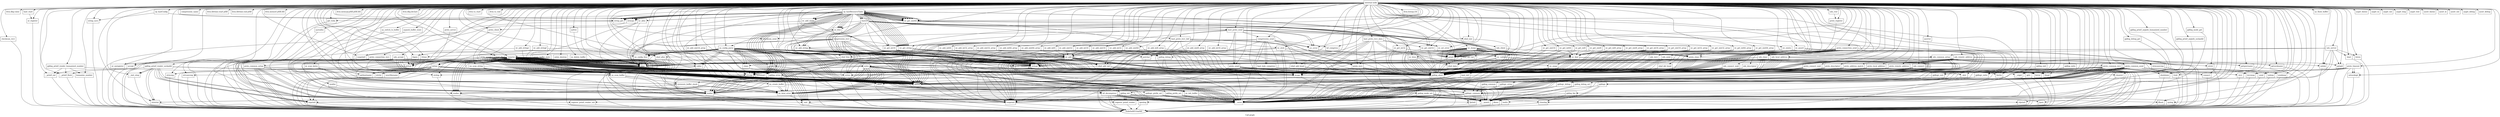 digraph "Call graph" {
	label="Call graph";

	Node0x8051ba010 [shape=record,label="{external node}"];
	Node0x8051ba010 -> Node0x8051ba0a0;
	Node0x8051ba010 -> Node0x8051ba220;
	Node0x8051ba010 -> Node0x8051ba100;
	Node0x8051ba010 -> Node0x8051ba160;
	Node0x8051ba010 -> Node0x8051ba1c0;
	Node0x8051ba010 -> Node0x8051ba280;
	Node0x8051ba010 -> Node0x8051ba340;
	Node0x8051ba010 -> Node0x8051ba3a0;
	Node0x8051ba010 -> Node0x8051ba400;
	Node0x8051ba010 -> Node0x8051ba460;
	Node0x8051ba010 -> Node0x8051ba4c0;
	Node0x8051ba010 -> Node0x8051ba520;
	Node0x8051ba010 -> Node0x8051ba580;
	Node0x8051ba010 -> Node0x8051ba5e0;
	Node0x8051ba010 -> Node0x8051ba640;
	Node0x8051ba010 -> Node0x8051ba6a0;
	Node0x8051ba010 -> Node0x8051ba8e0;
	Node0x8051ba010 -> Node0x8051ba940;
	Node0x8051ba010 -> Node0x8051ba9a0;
	Node0x8051ba010 -> Node0x8051baa60;
	Node0x8051ba010 -> Node0x8051bab20;
	Node0x8051ba010 -> Node0x8051bab80;
	Node0x8051ba010 -> Node0x8051babe0;
	Node0x8051ba010 -> Node0x8051bad60;
	Node0x8051ba010 -> Node0x8051bae80;
	Node0x8051ba010 -> Node0x8051bafa0;
	Node0x8051ba010 -> Node0x8050ff000;
	Node0x8051ba010 -> Node0x8050ff120;
	Node0x8051ba010 -> Node0x8050ff1e0;
	Node0x8051ba010 -> Node0x8050ff240;
	Node0x8051ba010 -> Node0x8050ff180;
	Node0x8051ba010 -> Node0x8050ff2a0;
	Node0x8051ba010 -> Node0x8050ff300;
	Node0x8051ba010 -> Node0x8050ff360;
	Node0x8051ba010 -> Node0x8050ff3c0;
	Node0x8051ba010 -> Node0x8050ff420;
	Node0x8051ba010 -> Node0x8050ff480;
	Node0x8051ba010 -> Node0x8050ff660;
	Node0x8051ba010 -> Node0x8050ff6c0;
	Node0x8051ba010 -> Node0x8051ba7c0;
	Node0x8051ba010 -> Node0x8050ff9c0;
	Node0x8051ba010 -> Node0x8051baac0;
	Node0x8051ba010 -> Node0x8050ff4e0;
	Node0x8051ba010 -> Node0x8050ff600;
	Node0x8051ba010 -> Node0x8051ba880;
	Node0x8051ba010 -> Node0x8051baf40;
	Node0x8051ba010 -> Node0x8050ffa20;
	Node0x8051ba010 -> Node0x8050ffa80;
	Node0x8051ba010 -> Node0x8051baca0;
	Node0x8051ba010 -> Node0x8051bae20;
	Node0x8051ba010 -> Node0x8050ffb40;
	Node0x8051ba010 -> Node0x8050ffc60;
	Node0x8051ba010 -> Node0x8050ffba0;
	Node0x8051ba010 -> Node0x8050ffcc0;
	Node0x8051ba010 -> Node0x8050ff540;
	Node0x8051ba010 -> Node0x8050ffd20;
	Node0x8051ba010 -> Node0x8050ffd80;
	Node0x8051ba010 -> Node0x8050ffde0;
	Node0x8051ba010 -> Node0x8051bac40;
	Node0x8051ba010 -> Node0x8050ffe40;
	Node0x8051ba010 -> Node0x8050ffea0;
	Node0x8051ba010 -> Node0x8050fff00;
	Node0x8051ba010 -> Node0x8050fff60;
	Node0x8051ba010 -> Node0x8050fffc0;
	Node0x8051ba010 -> Node0x805100020;
	Node0x8051ba010 -> Node0x805100080;
	Node0x8051ba010 -> Node0x8051000e0;
	Node0x8051ba010 -> Node0x805100140;
	Node0x8051ba010 -> Node0x8051001a0;
	Node0x8051ba010 -> Node0x8051ba820;
	Node0x8051ba010 -> Node0x805100200;
	Node0x8051ba010 -> Node0x805100260;
	Node0x8051ba010 -> Node0x8051002c0;
	Node0x8051ba010 -> Node0x805100320;
	Node0x8051ba010 -> Node0x8051003e0;
	Node0x8051ba010 -> Node0x8050ff720;
	Node0x8051ba010 -> Node0x805100440;
	Node0x8051ba010 -> Node0x8050ff7e0;
	Node0x8051ba010 -> Node0x8051baee0;
	Node0x8051ba010 -> Node0x8051004a0;
	Node0x8051ba010 -> Node0x8050ff780;
	Node0x8051ba010 -> Node0x805100500;
	Node0x8051ba010 -> Node0x805100560;
	Node0x8051ba010 -> Node0x8051005c0;
	Node0x8051ba010 -> Node0x805100620;
	Node0x8051ba010 -> Node0x805100680;
	Node0x8051ba010 -> Node0x8051006e0;
	Node0x8051ba010 -> Node0x805100740;
	Node0x8051ba010 -> Node0x8051007a0;
	Node0x8051ba010 -> Node0x8051baa00;
	Node0x8051ba010 -> Node0x805100800;
	Node0x8051ba010 -> Node0x805100860;
	Node0x8051ba010 -> Node0x8051008c0;
	Node0x8051ba010 -> Node0x805100920;
	Node0x8051ba010 -> Node0x805100980;
	Node0x8051ba010 -> Node0x8051009e0;
	Node0x8051ba010 -> Node0x8050ff840;
	Node0x8051ba010 -> Node0x805100a40;
	Node0x8051ba010 -> Node0x805100aa0;
	Node0x8051ba010 -> Node0x805100b00;
	Node0x8051ba010 -> Node0x805100bc0;
	Node0x8051ba010 -> Node0x805100c80;
	Node0x8051ba010 -> Node0x805100ce0;
	Node0x8051ba010 -> Node0x805100d40;
	Node0x8051ba010 -> Node0x805100da0;
	Node0x8051ba010 -> Node0x805100f20;
	Node0x8051ba010 -> Node0x805100f80;
	Node0x8051ba010 -> Node0x805100fe0;
	Node0x8051ba010 -> Node0x805101040;
	Node0x8051ba010 -> Node0x8051010a0;
	Node0x8051ba010 -> Node0x805101100;
	Node0x8051ba010 -> Node0x805101160;
	Node0x8051ba010 -> Node0x8051011c0;
	Node0x8051ba010 -> Node0x8050ff060;
	Node0x8051ba010 -> Node0x805101220;
	Node0x8051ba010 -> Node0x805101280;
	Node0x8051ba010 -> Node0x8051013a0;
	Node0x8051ba010 -> Node0x805101520;
	Node0x8051ba010 -> Node0x8051012e0;
	Node0x8051ba010 -> Node0x805101580;
	Node0x8051ba010 -> Node0x8051016a0;
	Node0x8051ba010 -> Node0x805101340;
	Node0x8051ba010 -> Node0x8051015e0;
	Node0x8051ba010 -> Node0x805101640;
	Node0x8051ba010 -> Node0x8051ba2e0;
	Node0x8051ba010 -> Node0x8051017c0;
	Node0x8051ba010 -> Node0x805101460;
	Node0x8051ba010 -> Node0x8051014c0;
	Node0x8051ba010 -> Node0x805101700;
	Node0x8051ba010 -> Node0x8051ba760;
	Node0x8051ba010 -> Node0x805101760;
	Node0x8051ba010 -> Node0x805101820;
	Node0x8051ba010 -> Node0x805101880;
	Node0x8051ba010 -> Node0x8051018e0;
	Node0x8051ba010 -> Node0x805101940;
	Node0x8051ba010 -> Node0x8051019a0;
	Node0x8051ba010 -> Node0x805101400;
	Node0x8051ba010 -> Node0x805101a00;
	Node0x8051ba010 -> Node0x805101a60;
	Node0x8051ba010 -> Node0x805101ac0;
	Node0x8051ba010 -> Node0x805101b20;
	Node0x8051ba010 -> Node0x8050ff0c0;
	Node0x8051ba010 -> Node0x805101b80;
	Node0x8051ba010 -> Node0x805101be0;
	Node0x8051ba010 -> Node0x805101c40;
	Node0x8051ba010 -> Node0x805101ca0;
	Node0x8051ba010 -> Node0x805101d00;
	Node0x8051ba010 -> Node0x805101d60;
	Node0x8051ba010 -> Node0x805100e00;
	Node0x8051ba010 -> Node0x805101dc0;
	Node0x8051ba010 -> Node0x805100b60;
	Node0x8051ba010 -> Node0x805101e20;
	Node0x8051ba010 -> Node0x805101e80;
	Node0x8051ba010 -> Node0x805101ee0;
	Node0x8051ba010 -> Node0x805101f40;
	Node0x8051ba010 -> Node0x805101fa0;
	Node0x8051ba010 -> Node0x8050ff8a0;
	Node0x8051ba010 -> Node0x8050ff900;
	Node0x8051ba010 -> Node0x8052a2060;
	Node0x8051ba010 -> Node0x8052a20c0;
	Node0x8051ba010 -> Node0x8052a2120;
	Node0x8051ba010 -> Node0x8051bad00;
	Node0x8051ba010 -> Node0x8051badc0;
	Node0x8051ba010 -> Node0x8052a2180;
	Node0x8051ba010 -> Node0x8050ff960;
	Node0x8051ba010 -> Node0x8052a21e0;
	Node0x8051ba010 -> Node0x8052a2240;
	Node0x8051ba010 -> Node0x8052a22a0;
	Node0x8051ba010 -> Node0x8052a2300;
	Node0x8051ba010 -> Node0x8052a2360;
	Node0x8051ba010 -> Node0x8052a23c0;
	Node0x8051ba010 -> Node0x8052a2420;
	Node0x8051ba010 -> Node0x8052a2480;
	Node0x8051ba010 -> Node0x8052a24e0;
	Node0x8051ba010 -> Node0x8052a2540;
	Node0x8051ba010 -> Node0x8052a25a0;
	Node0x8051ba010 -> Node0x8052a2600;
	Node0x8051ba010 -> Node0x8052a2660;
	Node0x8051ba010 -> Node0x8052a26c0;
	Node0x8051ba010 -> Node0x8052a2720;
	Node0x8051ba010 -> Node0x8052a2780;
	Node0x8051ba010 -> Node0x8052a27e0;
	Node0x8051ba010 -> Node0x8052a2840;
	Node0x8051ba010 -> Node0x8052a2900;
	Node0x8051ba010 -> Node0x8052a29c0;
	Node0x8051ba010 -> Node0x8052a2a20;
	Node0x8051ba010 -> Node0x8052a2c60;
	Node0x8051ba010 -> Node0x8052a2d20;
	Node0x8051ba010 -> Node0x8052a2d80;
	Node0x8051ba010 -> Node0x8052a2de0;
	Node0x8051ba010 -> Node0x8052a2e40;
	Node0x8051ba010 -> Node0x8052a2f00;
	Node0x8051ba010 -> Node0x8052a2b40;
	Node0x8051ba010 -> Node0x8052a2ba0;
	Node0x8051ba010 -> Node0x8052a2a80;
	Node0x8051ba010 -> Node0x8052a2f60;
	Node0x8051ba010 -> Node0x8052a2ea0;
	Node0x8051ba010 -> Node0x8052a2cc0;
	Node0x8051ba010 -> Node0x8052a2ae0;
	Node0x8051ba010 -> Node0x8052a2c00;
	Node0x8051ba010 -> Node0x8052a2fc0;
	Node0x8051ba010 -> Node0x8052a3020;
	Node0x8051ba010 -> Node0x8052a2960;
	Node0x8051ba010 -> Node0x805100e60;
	Node0x8051ba010 -> Node0x8052a31a0;
	Node0x8051ba010 -> Node0x8052a3200;
	Node0x8051ba010 -> Node0x8052a3260;
	Node0x8051ba010 -> Node0x8052a32c0;
	Node0x8051ba010 -> Node0x8052a3320;
	Node0x8051ba010 -> Node0x8052a3380;
	Node0x8051ba010 -> Node0x8052a33e0;
	Node0x8051ba010 -> Node0x805100c20;
	Node0x8051ba010 -> Node0x8052a3440;
	Node0x8051ba010 -> Node0x8052a34a0;
	Node0x8051ba010 -> Node0x8052a3500;
	Node0x8051ba010 -> Node0x8052a3560;
	Node0x8051ba010 -> Node0x8052a35c0;
	Node0x8051ba010 -> Node0x8052a3620;
	Node0x8051ba010 -> Node0x8052a3680;
	Node0x8051ba010 -> Node0x8052a36e0;
	Node0x8051ba010 -> Node0x8052a3740;
	Node0x8051ba010 -> Node0x8052a37a0;
	Node0x8051ba010 -> Node0x8052a3800;
	Node0x8051ba010 -> Node0x8052a3860;
	Node0x8051ba010 -> Node0x8052a38c0;
	Node0x8051ba010 -> Node0x8052a3920;
	Node0x8051ba010 -> Node0x8052a3980;
	Node0x8051ba010 -> Node0x8052a39e0;
	Node0x8051ba010 -> Node0x8052a3a40;
	Node0x8051ba010 -> Node0x8052a3aa0;
	Node0x8051ba010 -> Node0x8052a3b00;
	Node0x8051ba010 -> Node0x8052a3b60;
	Node0x8051ba010 -> Node0x8052a3bc0;
	Node0x8051ba010 -> Node0x8052a3c20;
	Node0x8051ba010 -> Node0x8052a3c80;
	Node0x8051ba010 -> Node0x8052a3ce0;
	Node0x8051ba010 -> Node0x8052a3d40;
	Node0x8051ba0a0 [shape=record,label="{ebuf_alloc}"];
	Node0x8051ba0a0 -> Node0x8051ba100;
	Node0x8051ba0a0 -> Node0x8051ba100;
	Node0x8051ba0a0 -> Node0x8051ba160;
	Node0x8051ba0a0 -> Node0x8051ba1c0;
	Node0x8051ba0a0 -> Node0x8051ba160;
	Node0x8051ba220 [shape=record,label="{llvm.dbg.value}"];
	Node0x8051ba100 [shape=record,label="{malloc}"];
	Node0x8051ba100 -> Node0x8051ba040;
	Node0x8051ba160 [shape=record,label="{__error}"];
	Node0x8051ba160 -> Node0x8051ba040;
	Node0x8051ba1c0 [shape=record,label="{free}"];
	Node0x8051ba1c0 -> Node0x8051ba040;
	Node0x8051ba280 [shape=record,label="{ebuf_free}"];
	Node0x8051ba280 -> Node0x8051ba2e0;
	Node0x8051ba280 -> Node0x8051ba1c0;
	Node0x8051ba280 -> Node0x8051ba1c0;
	Node0x8051ba340 [shape=record,label="{ebuf_add_head}"];
	Node0x8051ba340 -> Node0x8051ba2e0;
	Node0x8051ba340 -> Node0x8051ba100;
	Node0x8051ba340 -> Node0x8051ba3a0;
	Node0x8051ba340 -> Node0x8051ba2e0;
	Node0x8051ba340 -> Node0x8051ba3a0;
	Node0x8051ba3a0 [shape=record,label="{bcopy}"];
	Node0x8051ba3a0 -> Node0x8051ba040;
	Node0x8051ba400 [shape=record,label="{ebuf_add_tail}"];
	Node0x8051ba400 -> Node0x8051ba2e0;
	Node0x8051ba400 -> Node0x8051ba460;
	Node0x8051ba400 -> Node0x8051ba2e0;
	Node0x8051ba400 -> Node0x8051ba3a0;
	Node0x8051ba460 [shape=record,label="{realloc}"];
	Node0x8051ba460 -> Node0x8051ba040;
	Node0x8051ba4c0 [shape=record,label="{ebuf_del_head}"];
	Node0x8051ba4c0 -> Node0x8051ba2e0;
	Node0x8051ba4c0 -> Node0x8051ba2e0;
	Node0x8051ba520 [shape=record,label="{ebuf_del_tail}"];
	Node0x8051ba520 -> Node0x8051ba2e0;
	Node0x8051ba520 -> Node0x8051ba2e0;
	Node0x8051ba580 [shape=record,label="{ebuf_data}"];
	Node0x8051ba580 -> Node0x8051ba2e0;
	Node0x8051ba5e0 [shape=record,label="{ebuf_size}"];
	Node0x8051ba5e0 -> Node0x8051ba2e0;
	Node0x8051ba640 [shape=record,label="{compression_name}"];
	Node0x8050ff1e0 [shape=record,label="{hast_start}"];
	Node0x8050ff1e0 -> Node0x8050ff240;
	Node0x8051ba6a0 [shape=record,label="{compression_send}"];
	Node0x8051ba6a0 -> Node0x8051ba700;
	Node0x8051ba6a0 -> Node0x8051ba700;
	Node0x8051ba6a0 -> Node0x8051ba100;
	Node0x8051ba6a0 -> Node0x8051ba760;
	Node0x8051ba6a0 -> Node0x8051ba7c0;
	Node0x8051ba6a0 -> Node0x8051ba1c0;
	Node0x8051ba6a0 -> Node0x8051ba3a0;
	Node0x8051ba6a0 -> Node0x8051ba2e0;
	Node0x8051ba6a0 -> Node0x8051ba820;
	Node0x8051ba6a0 -> Node0x8051ba880;
	Node0x8051ba6a0 -> Node0x8051ba1c0;
	Node0x8051ba6a0 -> Node0x8051ba880;
	Node0x8051ba6a0 -> Node0x8051ba160;
	Node0x8051ba6a0 -> Node0x8051ba1c0;
	Node0x8051ba8e0 [shape=record,label="{llvm.lifetime.start.p0i8}"];
	Node0x8051ba700 [shape=record,label="{hast_hole_compress}"];
	Node0x8051ba700 -> Node0x8051ba2e0;
	Node0x8051ba700 -> Node0x8051ba100;
	Node0x8051ba700 -> Node0x8051ba760;
	Node0x8051ba700 -> Node0x8051ba3a0;
	Node0x8051ba940 [shape=record,label="{llvm.lifetime.end.p0i8}"];
	Node0x8051ba9a0 [shape=record,label="{compression_recv}"];
	Node0x8051ba9a0 -> Node0x8051baa00;
	Node0x8051ba9a0 -> Node0x8051baa60;
	Node0x8051ba9a0 -> Node0x8051ba760;
	Node0x8051ba9a0 -> Node0x8051ba3a0;
	Node0x8051ba9a0 -> Node0x8051ba100;
	Node0x8051ba9a0 -> Node0x8051ba760;
	Node0x8051ba9a0 -> Node0x8051baa60;
	Node0x8051ba9a0 -> Node0x8051ba2e0;
	Node0x8051ba9a0 -> Node0x8051ba3a0;
	Node0x8051ba9a0 -> Node0x8051ba2e0;
	Node0x8051ba9a0 -> Node0x8051ba100;
	Node0x8051ba9a0 -> Node0x8051ba760;
	Node0x8051ba9a0 -> Node0x8051baac0;
	Node0x8051ba9a0 -> Node0x8051ba1c0;
	Node0x8051ba9a0 -> Node0x8051ba760;
	Node0x8051ba9a0 -> Node0x8051ba2e0;
	Node0x8051ba9a0 -> Node0x8051ba760;
	Node0x8051ba9a0 -> Node0x8051ba1c0;
	Node0x8051baa60 [shape=record,label="{strcmp}"];
	Node0x8051baa60 -> Node0x8051ba040;
	Node0x8051bab20 [shape=record,label="{llvm.memset.p0i8.i64}"];
	Node0x8051bab80 [shape=record,label="{hast_proto_send}"];
	Node0x8051bab80 -> Node0x8051ba6a0;
	Node0x8051bab80 -> Node0x8051babe0;
	Node0x8051bab80 -> Node0x8051bac40;
	Node0x8051bab80 -> Node0x8051ba880;
	Node0x8051bab80 -> Node0x8051ba880;
	Node0x8051bab80 -> Node0x8051ba160;
	Node0x8051bab80 -> Node0x8051baca0;
	Node0x8051bab80 -> Node0x8051ba5e0;
	Node0x8051bab80 -> Node0x8051ba340;
	Node0x8051bab80 -> Node0x8051ba580;
	Node0x8051bab80 -> Node0x8051bad00;
	Node0x8051bab80 -> Node0x8051bad00;
	Node0x8051bab80 -> Node0x8051ba1c0;
	Node0x8051babe0 [shape=record,label="{checksum_send}"];
	Node0x8051babe0 -> Node0x8051ba040;
	Node0x8051bad60 [shape=record,label="{hast_proto_recv_hdr}"];
	Node0x8051bad60 -> Node0x8051badc0;
	Node0x8051bad60 -> Node0x8051ba160;
	Node0x8051bad60 -> Node0x8051ba0a0;
	Node0x8051bad60 -> Node0x8051ba400;
	Node0x8051bad60 -> Node0x8051ba580;
	Node0x8051bad60 -> Node0x8051ba2e0;
	Node0x8051bad60 -> Node0x8051badc0;
	Node0x8051bad60 -> Node0x8051bae20;
	Node0x8051bad60 -> Node0x8051ba280;
	Node0x8051bae80 [shape=record,label="{hast_proto_recv_data}"];
	Node0x8051bae80 -> Node0x8051ba2e0;
	Node0x8051bae80 -> Node0x8051ba2e0;
	Node0x8051bae80 -> Node0x8051baee0;
	Node0x8051bae80 -> Node0x8051ba160;
	Node0x8051bae80 -> Node0x8051baf40;
	Node0x8051bae80 -> Node0x8051badc0;
	Node0x8051bae80 -> Node0x8051ba040;
	Node0x8051bae80 -> Node0x8051ba160;
	Node0x8051bae80 -> Node0x8051ba3a0;
	Node0x8051bae80 -> Node0x8051ba1c0;
	Node0x8051bafa0 [shape=record,label="{checksum_recv}"];
	Node0x8051bafa0 -> Node0x8051ba040;
	Node0x8050ff000 [shape=record,label="{hast_init}"];
	Node0x8050ff000 -> Node0x8050ff060;
	Node0x8050ff000 -> Node0x8050ff0c0;
	Node0x8050ff000 -> Node0x8051ba100;
	Node0x8050ff000 -> Node0x8051ba760;
	Node0x8050ff120 [shape=record,label="{hast_fini}"];
	Node0x8050ff120 -> Node0x8050ff180;
	Node0x8050ff120 -> Node0x8051ba1c0;
	Node0x8050ff120 -> Node0x8051ba1c0;
	Node0x8050ff240 [shape=record,label="{or_register}"];
	Node0x8050ff240 -> Node0x8051ba040;
	Node0x8050ff180 [shape=record,label="{or_unregister}"];
	Node0x8050ff180 -> Node0x8051ba040;
	Node0x8050ff2a0 [shape=record,label="{llvm.memcpy.p0i8.p0i8.i64}"];
	Node0x8050ff300 [shape=record,label="{op_hastConfig}"];
	Node0x8050ff300 -> Node0x8050ff360;
	Node0x8050ff300 -> Node0x8050ff3c0;
	Node0x8050ff360 [shape=record,label="{string_get}"];
	Node0x8050ff360 -> Node0x8051ba040;
	Node0x8050ff3c0 [shape=record,label="{string_save}"];
	Node0x8050ff3c0 -> Node0x8051ba040;
	Node0x8050ff420 [shape=record,label="{op_hastResourceTable}"];
	Node0x8050ff420 -> Node0x8050ff480;
	Node0x8050ff420 -> Node0x8051ba1c0;
	Node0x8050ff420 -> Node0x8050ff4e0;
	Node0x8050ff420 -> Node0x8050ff540;
	Node0x8050ff420 -> Node0x8051ba820;
	Node0x8050ff420 -> Node0x8050ff5a0;
	Node0x8050ff420 -> Node0x8050ff600;
	Node0x8050ff420 -> Node0x8051baa00;
	Node0x8050ff420 -> Node0x8050ff660;
	Node0x8050ff420 -> Node0x8051ba760;
	Node0x8050ff420 -> Node0x8050ff6c0;
	Node0x8050ff420 -> Node0x8050ff720;
	Node0x8050ff420 -> Node0x8051baa00;
	Node0x8050ff420 -> Node0x8051baa60;
	Node0x8050ff420 -> Node0x8051baa60;
	Node0x8050ff420 -> Node0x8051baa60;
	Node0x8050ff420 -> Node0x8051baa00;
	Node0x8050ff420 -> Node0x8050ff6c0;
	Node0x8050ff420 -> Node0x8051baa00;
	Node0x8050ff420 -> Node0x8050ff6c0;
	Node0x8050ff420 -> Node0x8051baee0;
	Node0x8050ff420 -> Node0x8051baee0;
	Node0x8050ff420 -> Node0x8051baa00;
	Node0x8050ff420 -> Node0x8050ff6c0;
	Node0x8050ff420 -> Node0x8051baa00;
	Node0x8050ff420 -> Node0x8050ff6c0;
	Node0x8050ff420 -> Node0x8051baa00;
	Node0x8050ff420 -> Node0x8051baa60;
	Node0x8050ff420 -> Node0x8051baa60;
	Node0x8050ff420 -> Node0x8051baa60;
	Node0x8050ff420 -> Node0x8051baa00;
	Node0x8050ff420 -> Node0x8051baa60;
	Node0x8050ff420 -> Node0x8051baa60;
	Node0x8050ff420 -> Node0x8050ff780;
	Node0x8050ff420 -> Node0x8050ff780;
	Node0x8050ff420 -> Node0x8050ff780;
	Node0x8050ff420 -> Node0x8050ff780;
	Node0x8050ff420 -> Node0x8050ff780;
	Node0x8050ff420 -> Node0x8050ff780;
	Node0x8050ff420 -> Node0x8050ff780;
	Node0x8050ff420 -> Node0x8050ff780;
	Node0x8050ff420 -> Node0x8050ff780;
	Node0x8050ff420 -> Node0x8050ff780;
	Node0x8050ff420 -> Node0x8050ff7e0;
	Node0x8050ff420 -> Node0x8050ff780;
	Node0x8050ff420 -> Node0x8050ff780;
	Node0x8050ff420 -> Node0x8050ff780;
	Node0x8050ff420 -> Node0x8050ff780;
	Node0x8050ff420 -> Node0x8050ff780;
	Node0x8050ff420 -> Node0x8051baa00;
	Node0x8050ff420 -> Node0x8050ff600;
	Node0x8050ff420 -> Node0x8050ff4e0;
	Node0x8050ff420 -> Node0x8051ba820;
	Node0x8050ff420 -> Node0x8050ff540;
	Node0x8050ff420 -> Node0x8050ff540;
	Node0x8050ff420 -> Node0x8050ff5a0;
	Node0x8050ff420 -> Node0x8050ff600;
	Node0x8050ff420 -> Node0x8050ff600;
	Node0x8050ff420 -> Node0x8050ff360;
	Node0x8050ff420 -> Node0x8050ff360;
	Node0x8050ff420 -> Node0x8050ff360;
	Node0x8050ff420 -> Node0x8050ff360;
	Node0x8050ff420 -> Node0x8050ff360;
	Node0x8050ff480 [shape=record,label="{get_ticks}"];
	Node0x8050ff480 -> Node0x8051ba040;
	Node0x8050ff5a0 [shape=record,label="{hastctl}"];
	Node0x8050ff5a0 -> Node0x8050ff840;
	Node0x8050ff5a0 -> Node0x8050ff8a0;
	Node0x8050ff5a0 -> Node0x8051ba760;
	Node0x8050ff5a0 -> Node0x8050ff900;
	Node0x8050ff5a0 -> Node0x8051ba760;
	Node0x8050ff5a0 -> Node0x8050ff960;
	Node0x8050ff5a0 -> Node0x8051bab80;
	Node0x8050ff5a0 -> Node0x8051ba760;
	Node0x8050ff5a0 -> Node0x8050ff960;
	Node0x8050ff5a0 -> Node0x8051bad60;
	Node0x8050ff5a0 -> Node0x8051ba760;
	Node0x8050ff5a0 -> Node0x8050ff960;
	Node0x8050ff5a0 -> Node0x8050ff960;
	Node0x8050ff5a0 -> Node0x8050ff720;
	Node0x8050ff5a0 -> Node0x8051ba760;
	Node0x8050ff5a0 -> Node0x8050ff600;
	Node0x8050ff5a0 -> Node0x8051baf40;
	Node0x8050ff660 [shape=record,label="{calloc}"];
	Node0x8050ff660 -> Node0x8051ba040;
	Node0x8050ff6c0 [shape=record,label="{strncpy}"];
	Node0x8050ff6c0 -> Node0x8051ba040;
	Node0x8051ba7c0 [shape=record,label="{lzf_compress}"];
	Node0x8050ff9c0 [shape=record,label="{llvm.dbg.declare}"];
	Node0x8051baac0 [shape=record,label="{lzf_decompress}"];
	Node0x8051baac0 -> Node0x8051ba160;
	Node0x8051baac0 -> Node0x8051ba160;
	Node0x8051baac0 -> Node0x8051ba040;
	Node0x8051baac0 -> Node0x8051ba160;
	Node0x8051baac0 -> Node0x8051ba160;
	Node0x8051baac0 -> Node0x8051ba160;
	Node0x8051baac0 -> Node0x8051ba160;
	Node0x8051baac0 -> Node0x8051ba040;
	Node0x8050ff4e0 [shape=record,label="{nv_alloc}"];
	Node0x8050ff4e0 -> Node0x8051ba100;
	Node0x8050ff4e0 -> Node0x8051ba0a0;
	Node0x8050ff4e0 -> Node0x8051ba1c0;
	Node0x8050ff600 [shape=record,label="{nv_free}"];
	Node0x8050ff600 -> Node0x8051ba2e0;
	Node0x8050ff600 -> Node0x8051ba280;
	Node0x8050ff600 -> Node0x8051ba1c0;
	Node0x8051ba880 [shape=record,label="{nv_error}"];
	Node0x8051ba880 -> Node0x8051ba2e0;
	Node0x8051baf40 [shape=record,label="{nv_set_error}"];
	Node0x8051baf40 -> Node0x8051ba2e0;
	Node0x8050ffa20 [shape=record,label="{nv_validate}"];
	Node0x8050ffa20 -> Node0x8051ba160;
	Node0x8050ffa20 -> Node0x8051ba2e0;
	Node0x8050ffa20 -> Node0x8051ba2e0;
	Node0x8050ffa20 -> Node0x8051ba580;
	Node0x8050ffa20 -> Node0x8050ffa80;
	Node0x8050ffa20 -> Node0x8050ffa80;
	Node0x8050ffa20 -> Node0x8051ba2e0;
	Node0x8050ffa20 -> Node0x8051ba160;
	Node0x8050ffa80 [shape=record,label="{strlen}"];
	Node0x8050ffa80 -> Node0x8051ba040;
	Node0x8051baca0 [shape=record,label="{nv_hton}"];
	Node0x8051baca0 -> Node0x8051ba2e0;
	Node0x8051baca0 -> Node0x8051ba2e0;
	Node0x8051baca0 -> Node0x8051ba2e0;
	Node0x8051baca0 -> Node0x8051ba580;
	Node0x8051baca0 -> Node0x8051ba2e0;
	Node0x8051baca0 -> Node0x8051ba2e0;
	Node0x8051baca0 -> Node0x8050ffae0;
	Node0x8050ffae0 [shape=record,label="{nv_swap}"];
	Node0x8050ffae0 -> Node0x8051ba2e0;
	Node0x8050ffae0 -> Node0x8051ba2e0;
	Node0x8050ffae0 -> Node0x8051ba2e0;
	Node0x8051bae20 [shape=record,label="{nv_ntoh}"];
	Node0x8051bae20 -> Node0x8051ba2e0;
	Node0x8051bae20 -> Node0x8051ba100;
	Node0x8051bae20 -> Node0x8050ffa20;
	Node0x8051bae20 -> Node0x8051ba160;
	Node0x8051bae20 -> Node0x8051ba1c0;
	Node0x8051bae20 -> Node0x8051ba160;
	Node0x8051bae20 -> Node0x8051ba520;
	Node0x8050ffb40 [shape=record,label="{nv_add_int8}"];
	Node0x8050ffb40 -> Node0x8050ffba0;
	Node0x8050ffb40 -> Node0x8051ba2e0;
	Node0x8050ffb40 -> Node0x8050ffc00;
	Node0x8050ffc60 [shape=record,label="{llvm.va_start}"];
	Node0x8050ffba0 [shape=record,label="{vsnprintf}"];
	Node0x8050ffba0 -> Node0x8051ba040;
	Node0x8050ffc00 [shape=record,label="{nv_add}"];
	Node0x8050ffc00 -> Node0x8051ba160;
	Node0x8050ffc00 -> Node0x8051ba2e0;
	Node0x8050ffc00 -> Node0x8050ffa80;
	Node0x8050ffc00 -> Node0x8051ba100;
	Node0x8050ffc00 -> Node0x8051ba3a0;
	Node0x8050ffc00 -> Node0x8051ba400;
	Node0x8050ffc00 -> Node0x8051ba160;
	Node0x8050ffc00 -> Node0x8051ba2e0;
	Node0x8050ffc00 -> Node0x8051ba160;
	Node0x8050ffc00 -> Node0x8051ba1c0;
	Node0x8050ffc00 -> Node0x8051ba1c0;
	Node0x8050ffc00 -> Node0x8051ba400;
	Node0x8050ffc00 -> Node0x8051ba160;
	Node0x8050ffc00 -> Node0x8051ba2e0;
	Node0x8050ffc00 -> Node0x8051ba160;
	Node0x8050ffc00 -> Node0x8051ba2e0;
	Node0x8050ffc00 -> Node0x8051ba400;
	Node0x8050ffc00 -> Node0x8051ba160;
	Node0x8050ffc00 -> Node0x8051ba2e0;
	Node0x8050ffc00 -> Node0x8051ba160;
	Node0x8050ffcc0 [shape=record,label="{llvm.va_end}"];
	Node0x8050ff540 [shape=record,label="{nv_add_uint8}"];
	Node0x8050ff540 -> Node0x8050ffba0;
	Node0x8050ff540 -> Node0x8051ba2e0;
	Node0x8050ff540 -> Node0x8050ffc00;
	Node0x8050ffd20 [shape=record,label="{nv_add_int16}"];
	Node0x8050ffd20 -> Node0x8050ffba0;
	Node0x8050ffd20 -> Node0x8051ba2e0;
	Node0x8050ffd20 -> Node0x8050ffc00;
	Node0x8050ffd80 [shape=record,label="{nv_add_uint16}"];
	Node0x8050ffd80 -> Node0x8050ffba0;
	Node0x8050ffd80 -> Node0x8051ba2e0;
	Node0x8050ffd80 -> Node0x8050ffc00;
	Node0x8050ffde0 [shape=record,label="{nv_add_int32}"];
	Node0x8050ffde0 -> Node0x8050ffba0;
	Node0x8050ffde0 -> Node0x8051ba2e0;
	Node0x8050ffde0 -> Node0x8050ffc00;
	Node0x8051bac40 [shape=record,label="{nv_add_uint32}"];
	Node0x8051bac40 -> Node0x8050ffba0;
	Node0x8051bac40 -> Node0x8051ba2e0;
	Node0x8051bac40 -> Node0x8050ffc00;
	Node0x8050ffe40 [shape=record,label="{nv_add_int64}"];
	Node0x8050ffe40 -> Node0x8050ffba0;
	Node0x8050ffe40 -> Node0x8051ba2e0;
	Node0x8050ffe40 -> Node0x8050ffc00;
	Node0x8050ffea0 [shape=record,label="{nv_add_uint64}"];
	Node0x8050ffea0 -> Node0x8050ffba0;
	Node0x8050ffea0 -> Node0x8051ba2e0;
	Node0x8050ffea0 -> Node0x8050ffc00;
	Node0x8050fff00 [shape=record,label="{nv_add_int8_array}"];
	Node0x8050fff00 -> Node0x8050ffba0;
	Node0x8050fff00 -> Node0x8051ba2e0;
	Node0x8050fff00 -> Node0x8050ffc00;
	Node0x8050fff60 [shape=record,label="{nv_add_uint8_array}"];
	Node0x8050fff60 -> Node0x8050ffba0;
	Node0x8050fff60 -> Node0x8051ba2e0;
	Node0x8050fff60 -> Node0x8050ffc00;
	Node0x8050fffc0 [shape=record,label="{nv_add_int16_array}"];
	Node0x8050fffc0 -> Node0x8050ffba0;
	Node0x8050fffc0 -> Node0x8051ba2e0;
	Node0x8050fffc0 -> Node0x8050ffc00;
	Node0x805100020 [shape=record,label="{nv_add_uint16_array}"];
	Node0x805100020 -> Node0x8050ffba0;
	Node0x805100020 -> Node0x8051ba2e0;
	Node0x805100020 -> Node0x8050ffc00;
	Node0x805100080 [shape=record,label="{nv_add_int32_array}"];
	Node0x805100080 -> Node0x8050ffba0;
	Node0x805100080 -> Node0x8051ba2e0;
	Node0x805100080 -> Node0x8050ffc00;
	Node0x8051000e0 [shape=record,label="{nv_add_uint32_array}"];
	Node0x8051000e0 -> Node0x8050ffba0;
	Node0x8051000e0 -> Node0x8051ba2e0;
	Node0x8051000e0 -> Node0x8050ffc00;
	Node0x805100140 [shape=record,label="{nv_add_int64_array}"];
	Node0x805100140 -> Node0x8050ffba0;
	Node0x805100140 -> Node0x8051ba2e0;
	Node0x805100140 -> Node0x8050ffc00;
	Node0x8051001a0 [shape=record,label="{nv_add_uint64_array}"];
	Node0x8051001a0 -> Node0x8050ffba0;
	Node0x8051001a0 -> Node0x8051ba2e0;
	Node0x8051001a0 -> Node0x8050ffc00;
	Node0x8051ba820 [shape=record,label="{nv_add_string}"];
	Node0x8051ba820 -> Node0x8050ffa80;
	Node0x8051ba820 -> Node0x8050ffba0;
	Node0x8051ba820 -> Node0x8051ba2e0;
	Node0x8051ba820 -> Node0x8050ffc00;
	Node0x805100200 [shape=record,label="{nv_add_stringf}"];
	Node0x805100200 -> Node0x805100260;
	Node0x805100200 -> Node0x8050ffc00;
	Node0x805100200 -> Node0x8051ba1c0;
	Node0x805100260 [shape=record,label="{vasprintf}"];
	Node0x805100260 -> Node0x8051ba040;
	Node0x8051002c0 [shape=record,label="{nv_add_stringv}"];
	Node0x8051002c0 -> Node0x805100260;
	Node0x8051002c0 -> Node0x8050ffc00;
	Node0x8051002c0 -> Node0x8051ba1c0;
	Node0x805100320 [shape=record,label="{nv_get_int8}"];
	Node0x805100320 -> Node0x805100380;
	Node0x805100320 -> Node0x8051ba2e0;
	Node0x805100320 -> Node0x8051ba2e0;
	Node0x805100320 -> Node0x8051ba3a0;
	Node0x805100380 [shape=record,label="{nv_find}"];
	Node0x805100380 -> Node0x8051ba160;
	Node0x805100380 -> Node0x8051ba2e0;
	Node0x805100380 -> Node0x8050ffba0;
	Node0x805100380 -> Node0x8051ba2e0;
	Node0x805100380 -> Node0x8051ba580;
	Node0x805100380 -> Node0x8051ba2e0;
	Node0x805100380 -> Node0x8051ba2e0;
	Node0x805100380 -> Node0x8050ffae0;
	Node0x805100380 -> Node0x8051baa60;
	Node0x805100380 -> Node0x8051ba160;
	Node0x805100380 -> Node0x8051ba160;
	Node0x8051003e0 [shape=record,label="{nv_get_uint8}"];
	Node0x8051003e0 -> Node0x805100380;
	Node0x8051003e0 -> Node0x8051ba2e0;
	Node0x8051003e0 -> Node0x8051ba2e0;
	Node0x8051003e0 -> Node0x8051ba3a0;
	Node0x8050ff720 [shape=record,label="{nv_get_int16}"];
	Node0x8050ff720 -> Node0x805100380;
	Node0x8050ff720 -> Node0x8051ba2e0;
	Node0x8050ff720 -> Node0x8051ba2e0;
	Node0x8050ff720 -> Node0x8051ba3a0;
	Node0x805100440 [shape=record,label="{nv_get_uint16}"];
	Node0x805100440 -> Node0x805100380;
	Node0x805100440 -> Node0x8051ba2e0;
	Node0x805100440 -> Node0x8051ba2e0;
	Node0x805100440 -> Node0x8051ba3a0;
	Node0x8050ff7e0 [shape=record,label="{nv_get_int32}"];
	Node0x8050ff7e0 -> Node0x805100380;
	Node0x8050ff7e0 -> Node0x8051ba2e0;
	Node0x8050ff7e0 -> Node0x8051ba2e0;
	Node0x8050ff7e0 -> Node0x8051ba3a0;
	Node0x8051baee0 [shape=record,label="{nv_get_uint32}"];
	Node0x8051baee0 -> Node0x805100380;
	Node0x8051baee0 -> Node0x8051ba2e0;
	Node0x8051baee0 -> Node0x8051ba2e0;
	Node0x8051baee0 -> Node0x8051ba3a0;
	Node0x8051004a0 [shape=record,label="{nv_get_int64}"];
	Node0x8051004a0 -> Node0x805100380;
	Node0x8051004a0 -> Node0x8051ba2e0;
	Node0x8051004a0 -> Node0x8051ba2e0;
	Node0x8051004a0 -> Node0x8051ba3a0;
	Node0x8050ff780 [shape=record,label="{nv_get_uint64}"];
	Node0x8050ff780 -> Node0x805100380;
	Node0x8050ff780 -> Node0x8051ba2e0;
	Node0x8050ff780 -> Node0x8051ba2e0;
	Node0x8050ff780 -> Node0x8051ba3a0;
	Node0x805100500 [shape=record,label="{nv_get_int8_array}"];
	Node0x805100500 -> Node0x805100380;
	Node0x805100500 -> Node0x8051ba2e0;
	Node0x805100560 [shape=record,label="{nv_get_uint8_array}"];
	Node0x805100560 -> Node0x805100380;
	Node0x805100560 -> Node0x8051ba2e0;
	Node0x8051005c0 [shape=record,label="{nv_get_int16_array}"];
	Node0x8051005c0 -> Node0x805100380;
	Node0x8051005c0 -> Node0x8051ba2e0;
	Node0x8051005c0 -> Node0x8051ba2e0;
	Node0x805100620 [shape=record,label="{nv_get_uint16_array}"];
	Node0x805100620 -> Node0x805100380;
	Node0x805100620 -> Node0x8051ba2e0;
	Node0x805100620 -> Node0x8051ba2e0;
	Node0x805100680 [shape=record,label="{nv_get_int32_array}"];
	Node0x805100680 -> Node0x805100380;
	Node0x805100680 -> Node0x8051ba2e0;
	Node0x805100680 -> Node0x8051ba2e0;
	Node0x8051006e0 [shape=record,label="{nv_get_uint32_array}"];
	Node0x8051006e0 -> Node0x805100380;
	Node0x8051006e0 -> Node0x8051ba2e0;
	Node0x8051006e0 -> Node0x8051ba2e0;
	Node0x805100740 [shape=record,label="{nv_get_int64_array}"];
	Node0x805100740 -> Node0x805100380;
	Node0x805100740 -> Node0x8051ba2e0;
	Node0x805100740 -> Node0x8051ba2e0;
	Node0x8051007a0 [shape=record,label="{nv_get_uint64_array}"];
	Node0x8051007a0 -> Node0x805100380;
	Node0x8051007a0 -> Node0x8051ba2e0;
	Node0x8051007a0 -> Node0x8051ba2e0;
	Node0x8051baa00 [shape=record,label="{nv_get_string}"];
	Node0x8051baa00 -> Node0x805100380;
	Node0x8051baa00 -> Node0x8051ba2e0;
	Node0x8051baa00 -> Node0x8051ba2e0;
	Node0x8051baa00 -> Node0x8051ba2e0;
	Node0x8051baa00 -> Node0x8050ffa80;
	Node0x8051baa00 -> Node0x8051ba2e0;
	Node0x805100800 [shape=record,label="{nv_exists}"];
	Node0x805100800 -> Node0x8051ba160;
	Node0x805100800 -> Node0x805100380;
	Node0x805100800 -> Node0x8051ba160;
	Node0x805100860 [shape=record,label="{nv_assert}"];
	Node0x805100860 -> Node0x8051ba160;
	Node0x805100860 -> Node0x805100380;
	Node0x805100860 -> Node0x8051ba160;
	Node0x805100860 -> Node0x8051ba2e0;
	Node0x8051008c0 [shape=record,label="{nv_dump}"];
	Node0x8051008c0 -> Node0x8050ffa20;
	Node0x8051008c0 -> Node0x8051ba160;
	Node0x8051008c0 -> Node0x805100920;
	Node0x8051008c0 -> Node0x8051ba2e0;
	Node0x8051008c0 -> Node0x8051ba2e0;
	Node0x8051008c0 -> Node0x8051ba2e0;
	Node0x8051008c0 -> Node0x8051ba580;
	Node0x8051008c0 -> Node0x8051ba2e0;
	Node0x8051008c0 -> Node0x8051ba2e0;
	Node0x8051008c0 -> Node0x805100920;
	Node0x8051008c0 -> Node0x805100920;
	Node0x8051008c0 -> Node0x805100920;
	Node0x8051008c0 -> Node0x805100920;
	Node0x8051008c0 -> Node0x805100920;
	Node0x8051008c0 -> Node0x805100920;
	Node0x8051008c0 -> Node0x805100920;
	Node0x8051008c0 -> Node0x805100920;
	Node0x8051008c0 -> Node0x805100920;
	Node0x8051008c0 -> Node0x805100920;
	Node0x8051008c0 -> Node0x805100920;
	Node0x8051008c0 -> Node0x805100920;
	Node0x8051008c0 -> Node0x805100920;
	Node0x8051008c0 -> Node0x805100920;
	Node0x8051008c0 -> Node0x805100920;
	Node0x8051008c0 -> Node0x805100920;
	Node0x8051008c0 -> Node0x805100920;
	Node0x8051008c0 -> Node0x805100920;
	Node0x8051008c0 -> Node0x805100920;
	Node0x8051008c0 -> Node0x805100920;
	Node0x8051008c0 -> Node0x805100920;
	Node0x8051008c0 -> Node0x805100920;
	Node0x8051008c0 -> Node0x805100920;
	Node0x8051008c0 -> Node0x805100920;
	Node0x8051008c0 -> Node0x805100920;
	Node0x8051008c0 -> Node0x805100920;
	Node0x8051008c0 -> Node0x8051ba2e0;
	Node0x8051008c0 -> Node0x805100980;
	Node0x805100920 [shape=record,label="{printf}"];
	Node0x805100920 -> Node0x8051ba040;
	Node0x805100980 [shape=record,label="{putchar}"];
	Node0x805100980 -> Node0x8051ba040;
	Node0x8051009e0 [shape=record,label="{yyerror}"];
	Node0x8051009e0 -> Node0x8051ba760;
	Node0x8050ff840 [shape=record,label="{yy_config_parse}"];
	Node0x8050ff840 -> Node0x805100a40;
	Node0x8050ff840 -> Node0x805100a40;
	Node0x8050ff840 -> Node0x805100a40;
	Node0x8050ff840 -> Node0x805100a40;
	Node0x8050ff840 -> Node0x8050ff660;
	Node0x8050ff840 -> Node0x8051ba760;
	Node0x8050ff840 -> Node0x805100aa0;
	Node0x8050ff840 -> Node0x805100b00;
	Node0x8050ff840 -> Node0x805100b60;
	Node0x8050ff840 -> Node0x805100bc0;
	Node0x8050ff840 -> Node0x805100aa0;
	Node0x8050ff840 -> Node0x805100c20;
	Node0x8050ff840 -> Node0x805100c80;
	Node0x8050ff840 -> Node0x805100ce0;
	Node0x8050ff840 -> Node0x805100bc0;
	Node0x8050ff840 -> Node0x805100aa0;
	Node0x8050ff840 -> Node0x805100a40;
	Node0x8050ff840 -> Node0x805100a40;
	Node0x8050ff840 -> Node0x805100d40;
	Node0x8050ff840 -> Node0x805100da0;
	Node0x8050ff840 -> Node0x8051ba160;
	Node0x8050ff840 -> Node0x8050ff660;
	Node0x8050ff840 -> Node0x8051ba760;
	Node0x8050ff840 -> Node0x805100bc0;
	Node0x8050ff840 -> Node0x805100aa0;
	Node0x8050ff840 -> Node0x805100a40;
	Node0x8050ff840 -> Node0x805100e00;
	Node0x8050ff840 -> Node0x805100d40;
	Node0x8050ff840 -> Node0x805100da0;
	Node0x8050ff840 -> Node0x8051ba160;
	Node0x8050ff840 -> Node0x8050ff660;
	Node0x8050ff840 -> Node0x8051ba760;
	Node0x8050ff840 -> Node0x805100bc0;
	Node0x8050ff840 -> Node0x805100aa0;
	Node0x8050ff840 -> Node0x805100a40;
	Node0x8050ff840 -> Node0x805100e00;
	Node0x8050ff840 -> Node0x8051ba760;
	Node0x8050ff840 -> Node0x805100bc0;
	Node0x8050ff840 -> Node0x805100aa0;
	Node0x8050ff840 -> Node0x8051ba2e0;
	Node0x8050ff840 -> Node0x8051ba2e0;
	Node0x8050ff840 -> Node0x8051ba2e0;
	Node0x8050ff840 -> Node0x805100a40;
	Node0x805100a40 [shape=record,label="{strlcpy}"];
	Node0x805100a40 -> Node0x8051ba040;
	Node0x805100aa0 [shape=record,label="{exit}"];
	Node0x805100aa0 -> Node0x8051ba040;
	Node0x805100b00 [shape=record,label="{fopen}"];
	Node0x805100b00 -> Node0x8051ba040;
	Node0x805100bc0 [shape=record,label="{yy_config_free}"];
	Node0x805100bc0 -> Node0x8051ba1c0;
	Node0x805100bc0 -> Node0x8051ba1c0;
	Node0x805100bc0 -> Node0x8051ba1c0;
	Node0x805100bc0 -> Node0x8051ba1c0;
	Node0x805100c80 [shape=record,label="{yyparse}"];
	Node0x805100c80 -> Node0x8051ba100;
	Node0x805100c80 -> Node0x8051ba460;
	Node0x805100c80 -> Node0x805100e60;
	Node0x805100c80 -> Node0x8051ba460;
	Node0x805100c80 -> Node0x8051ba460;
	Node0x805100c80 -> Node0x8051ba760;
	Node0x805100c80 -> Node0x805100a40;
	Node0x805100c80 -> Node0x8051ba760;
	Node0x805100c80 -> Node0x8051ba1c0;
	Node0x805100c80 -> Node0x805100a40;
	Node0x805100c80 -> Node0x8051ba760;
	Node0x805100c80 -> Node0x8051ba1c0;
	Node0x805100c80 -> Node0x8051ba2e0;
	Node0x805100c80 -> Node0x8051ba1c0;
	Node0x805100c80 -> Node0x805100a40;
	Node0x805100c80 -> Node0x8051ba760;
	Node0x805100c80 -> Node0x8051ba1c0;
	Node0x805100c80 -> Node0x805100a40;
	Node0x805100c80 -> Node0x8051ba760;
	Node0x805100c80 -> Node0x8051ba1c0;
	Node0x805100c80 -> Node0x8051ba2e0;
	Node0x805100c80 -> Node0x8051ba1c0;
	Node0x805100c80 -> Node0x8050ff660;
	Node0x805100c80 -> Node0x8051ba760;
	Node0x805100c80 -> Node0x8051ba1c0;
	Node0x805100c80 -> Node0x805100a40;
	Node0x805100c80 -> Node0x8051ba760;
	Node0x805100c80 -> Node0x8051ba1c0;
	Node0x805100c80 -> Node0x8051ba1c0;
	Node0x805100c80 -> Node0x8051ba1c0;
	Node0x805100c80 -> Node0x8051ba2e0;
	Node0x805100c80 -> Node0x8051ba1c0;
	Node0x805100c80 -> Node0x8051ba2e0;
	Node0x805100c80 -> Node0x8051ba2e0;
	Node0x805100c80 -> Node0x8051ba2e0;
	Node0x805100c80 -> Node0x8051ba2e0;
	Node0x805100c80 -> Node0x8051ba2e0;
	Node0x805100c80 -> Node0x8051ba2e0;
	Node0x805100c80 -> Node0x8051ba760;
	Node0x805100c80 -> Node0x8051ba2e0;
	Node0x805100c80 -> Node0x8051ba2e0;
	Node0x805100c80 -> Node0x805100a40;
	Node0x805100c80 -> Node0x8051ba760;
	Node0x805100c80 -> Node0x8051ba1c0;
	Node0x805100c80 -> Node0x8051ba2e0;
	Node0x805100c80 -> Node0x805100a40;
	Node0x805100c80 -> Node0x8051ba760;
	Node0x805100c80 -> Node0x8051ba1c0;
	Node0x805100c80 -> Node0x8051ba2e0;
	Node0x805100c80 -> Node0x8051ba1c0;
	Node0x805100c80 -> Node0x8051ba2e0;
	Node0x805100c80 -> Node0x8051ba2e0;
	Node0x805100c80 -> Node0x8051ba2e0;
	Node0x805100c80 -> Node0x805100ec0;
	Node0x805100c80 -> Node0x8051ba1c0;
	Node0x805100c80 -> Node0x8051ba2e0;
	Node0x805100c80 -> Node0x8051ba1c0;
	Node0x805100c80 -> Node0x805100f20;
	Node0x805100c80 -> Node0x805100b60;
	Node0x805100c80 -> Node0x805100f80;
	Node0x805100c80 -> Node0x805100a40;
	Node0x805100c80 -> Node0x805100fe0;
	Node0x805100c80 -> Node0x805100fe0;
	Node0x805100c80 -> Node0x805100fe0;
	Node0x805100c80 -> Node0x805101040;
	Node0x805100c80 -> Node0x805100b60;
	Node0x805100c80 -> Node0x805100fe0;
	Node0x805100c80 -> Node0x805100fe0;
	Node0x805100c80 -> Node0x805101040;
	Node0x805100c80 -> Node0x805100b60;
	Node0x805100c80 -> Node0x8051010a0;
	Node0x805100c80 -> Node0x805100fe0;
	Node0x805100c80 -> Node0x8051ba760;
	Node0x805100c80 -> Node0x805100a40;
	Node0x805100c80 -> Node0x805100a40;
	Node0x805100c80 -> Node0x805100a40;
	Node0x805100c80 -> Node0x8051ba760;
	Node0x805100c80 -> Node0x8051ba760;
	Node0x805100c80 -> Node0x8051baa60;
	Node0x805100c80 -> Node0x8051ba760;
	Node0x805100c80 -> Node0x8051ba1c0;
	Node0x805100c80 -> Node0x8050ff660;
	Node0x805100c80 -> Node0x8051ba760;
	Node0x805100c80 -> Node0x8051ba1c0;
	Node0x805100c80 -> Node0x805100a40;
	Node0x805100c80 -> Node0x8051ba760;
	Node0x805100c80 -> Node0x8051ba1c0;
	Node0x805100c80 -> Node0x8051ba1c0;
	Node0x805100c80 -> Node0x8051ba1c0;
	Node0x805100c80 -> Node0x805100a40;
	Node0x805100c80 -> Node0x8051ba760;
	Node0x805100c80 -> Node0x8051ba1c0;
	Node0x805100c80 -> Node0x8051ba2e0;
	Node0x805100c80 -> Node0x805100a40;
	Node0x805100c80 -> Node0x8051ba760;
	Node0x805100c80 -> Node0x8051ba1c0;
	Node0x805100c80 -> Node0x8051ba2e0;
	Node0x805100c80 -> Node0x8051ba1c0;
	Node0x805100c80 -> Node0x805100a40;
	Node0x805100c80 -> Node0x8051ba760;
	Node0x805100c80 -> Node0x8051ba1c0;
	Node0x805100c80 -> Node0x8051ba2e0;
	Node0x805100c80 -> Node0x805100a40;
	Node0x805100c80 -> Node0x8051ba760;
	Node0x805100c80 -> Node0x8051ba1c0;
	Node0x805100c80 -> Node0x8051ba2e0;
	Node0x805100c80 -> Node0x8051ba1c0;
	Node0x805100c80 -> Node0x805100ec0;
	Node0x805100c80 -> Node0x8051ba1c0;
	Node0x805100c80 -> Node0x8051ba2e0;
	Node0x805100c80 -> Node0x8051ba1c0;
	Node0x805100c80 -> Node0x8051ba2e0;
	Node0x805100c80 -> Node0x8051ba2e0;
	Node0x805100c80 -> Node0x805100a40;
	Node0x805100c80 -> Node0x8051ba760;
	Node0x805100c80 -> Node0x8051ba1c0;
	Node0x805100c80 -> Node0x8051ba1c0;
	Node0x805100c80 -> Node0x805101100;
	Node0x805100c80 -> Node0x8051ba2e0;
	Node0x805100c80 -> Node0x8051ba2e0;
	Node0x805100c80 -> Node0x805100a40;
	Node0x805100c80 -> Node0x8051ba760;
	Node0x805100c80 -> Node0x8051ba1c0;
	Node0x805100c80 -> Node0x8051ba1c0;
	Node0x805100c80 -> Node0x805100e60;
	Node0x805100c80 -> Node0x8051ba460;
	Node0x805100c80 -> Node0x8051ba460;
	Node0x805100c80 -> Node0x8051ba760;
	Node0x805100ce0 [shape=record,label="{fclose}"];
	Node0x805100ce0 -> Node0x8051ba040;
	Node0x805100d40 [shape=record,label="{socket}"];
	Node0x805100d40 -> Node0x8051ba040;
	Node0x805100da0 [shape=record,label="{close}"];
	Node0x805100da0 -> Node0x8051ba040;
	Node0x805100ec0 [shape=record,label="{isitme}"];
	Node0x805100ec0 -> Node0x805100f20;
	Node0x805100ec0 -> Node0x805100b60;
	Node0x805100ec0 -> Node0x8051baa60;
	Node0x805100ec0 -> Node0x805100f80;
	Node0x805100ec0 -> Node0x8050ffa80;
	Node0x805100ec0 -> Node0x805101160;
	Node0x805100ec0 -> Node0x805101040;
	Node0x805100ec0 -> Node0x805100b60;
	Node0x805100ec0 -> Node0x8051011c0;
	Node0x805100ec0 -> Node0x805101040;
	Node0x805100ec0 -> Node0x805100b60;
	Node0x805100ec0 -> Node0x8051010a0;
	Node0x805100ec0 -> Node0x8051baa60;
	Node0x805100f20 [shape=record,label="{gethostname}"];
	Node0x805100f20 -> Node0x8051ba040;
	Node0x805100f80 [shape=record,label="{strchr}"];
	Node0x805100f80 -> Node0x8051ba040;
	Node0x805100fe0 [shape=record,label="{strlcat}"];
	Node0x805100fe0 -> Node0x8051ba040;
	Node0x805101040 [shape=record,label="{sysctlbyname}"];
	Node0x805101040 -> Node0x8051ba040;
	Node0x8051010a0 [shape=record,label="{snprintf}"];
	Node0x8051010a0 -> Node0x8051ba040;
	Node0x805101100 [shape=record,label="{strdup}"];
	Node0x805101100 -> Node0x8051ba040;
	Node0x805101160 [shape=record,label="{strncmp}"];
	Node0x805101160 -> Node0x8051ba040;
	Node0x8051011c0 [shape=record,label="{strcasecmp}"];
	Node0x8051011c0 -> Node0x8051ba040;
	Node0x8050ff060 [shape=record,label="{pjdlog_init}"];
	Node0x8050ff060 -> Node0x805101220;
	Node0x8050ff060 -> Node0x805101220;
	Node0x8050ff060 -> Node0x8051ba160;
	Node0x8050ff060 -> Node0x805101280;
	Node0x8050ff060 -> Node0x8051012e0;
	Node0x8050ff060 -> Node0x8051012e0;
	Node0x8050ff060 -> Node0x805101340;
	Node0x8050ff060 -> Node0x8051ba160;
	Node0x805101220 [shape=record,label="{__assert}"];
	Node0x805101220 -> Node0x8051ba040;
	Node0x805101280 [shape=record,label="{register_printf_render_std}"];
	Node0x805101280 -> Node0x8051ba040;
	Node0x8051013a0 [shape=record,label="{pjdlog_printf_render_humanized_number}"];
	Node0x8051013a0 -> Node0x805101400;
	Node0x8051013a0 -> Node0x8050ffa80;
	Node0x8051013a0 -> Node0x805101460;
	Node0x8051013a0 -> Node0x8051014c0;
	Node0x805101520 [shape=record,label="{pjdlog_printf_arginfo_humanized_number}"];
	Node0x805101520 -> Node0x805101220;
	Node0x8051012e0 [shape=record,label="{register_printf_render}"];
	Node0x8051012e0 -> Node0x8051ba040;
	Node0x805101580 [shape=record,label="{pjdlog_printf_render_sockaddr}"];
	Node0x805101580 -> Node0x8051015e0;
	Node0x805101580 -> Node0x8051ba160;
	Node0x805101580 -> Node0x805101640;
	Node0x805101580 -> Node0x8051ba2e0;
	Node0x805101580 -> Node0x8051010a0;
	Node0x805101580 -> Node0x8051015e0;
	Node0x805101580 -> Node0x8051ba160;
	Node0x805101580 -> Node0x805101640;
	Node0x805101580 -> Node0x8051ba2e0;
	Node0x805101580 -> Node0x8051010a0;
	Node0x805101580 -> Node0x8051010a0;
	Node0x805101580 -> Node0x8050ffa80;
	Node0x805101580 -> Node0x805101460;
	Node0x805101580 -> Node0x8051014c0;
	Node0x8051016a0 [shape=record,label="{pjdlog_printf_arginfo_sockaddr}"];
	Node0x8051016a0 -> Node0x805101220;
	Node0x805101340 [shape=record,label="{openlog}"];
	Node0x805101340 -> Node0x8051ba040;
	Node0x8051015e0 [shape=record,label="{__inet_ntop}"];
	Node0x8051015e0 -> Node0x8051ba040;
	Node0x805101640 [shape=record,label="{strerror}"];
	Node0x805101640 -> Node0x8051ba040;
	Node0x8051ba2e0 [shape=record,label="{pjdlog_abort}"];
	Node0x8051ba2e0 -> Node0x805101220;
	Node0x8051ba2e0 -> Node0x805101700;
	Node0x8051ba2e0 -> Node0x8051ba760;
	Node0x8051ba2e0 -> Node0x8051ba760;
	Node0x8051ba2e0 -> Node0x8051ba760;
	Node0x8051ba2e0 -> Node0x8051ba760;
	Node0x8051ba2e0 -> Node0x805101760;
	Node0x8051017c0 [shape=record,label="{llvm.bswap.i16}"];
	Node0x805101460 [shape=record,label="{__printf_out}"];
	Node0x805101460 -> Node0x8051ba040;
	Node0x8051014c0 [shape=record,label="{__printf_flush}"];
	Node0x8051014c0 -> Node0x8051ba040;
	Node0x805101700 [shape=record,label="{pjdlogv_common}"];
	Node0x805101700 -> Node0x805101220;
	Node0x805101700 -> Node0x805101220;
	Node0x805101700 -> Node0x805101220;
	Node0x805101700 -> Node0x805101220;
	Node0x805101700 -> Node0x8051ba160;
	Node0x805101700 -> Node0x805101220;
	Node0x805101700 -> Node0x805101820;
	Node0x805101700 -> Node0x805101820;
	Node0x805101700 -> Node0x805101820;
	Node0x805101700 -> Node0x805101880;
	Node0x805101700 -> Node0x805101640;
	Node0x805101700 -> Node0x805101820;
	Node0x805101700 -> Node0x8051018e0;
	Node0x805101700 -> Node0x805101940;
	Node0x805101700 -> Node0x8051010a0;
	Node0x805101700 -> Node0x8050ffba0;
	Node0x805101700 -> Node0x805101640;
	Node0x805101700 -> Node0x8051010a0;
	Node0x805101700 -> Node0x8051019a0;
	Node0x805101700 -> Node0x805101220;
	Node0x805101700 -> Node0x8051ba160;
	Node0x8051ba760 [shape=record,label="{pjdlog}"];
	Node0x8051ba760 -> Node0x805101220;
	Node0x8051ba760 -> Node0x805101220;
	Node0x8051ba760 -> Node0x805101700;
	Node0x805101760 [shape=record,label="{abort}"];
	Node0x805101760 -> Node0x8051ba040;
	Node0x805101820 [shape=record,label="{fprintf}"];
	Node0x805101820 -> Node0x8051ba040;
	Node0x805101880 [shape=record,label="{vfprintf}"];
	Node0x805101880 -> Node0x8051ba040;
	Node0x8051018e0 [shape=record,label="{fputc}"];
	Node0x8051018e0 -> Node0x8051ba040;
	Node0x805101940 [shape=record,label="{fflush}"];
	Node0x805101940 -> Node0x8051ba040;
	Node0x8051019a0 [shape=record,label="{syslog}"];
	Node0x8051019a0 -> Node0x8051ba040;
	Node0x805101400 [shape=record,label="{humanize_number}"];
	Node0x805101400 -> Node0x8051ba040;
	Node0x805101a00 [shape=record,label="{pjdlog_fini}"];
	Node0x805101a00 -> Node0x805101220;
	Node0x805101a00 -> Node0x8051ba160;
	Node0x805101a00 -> Node0x805101a60;
	Node0x805101a00 -> Node0x8051ba160;
	Node0x805101a60 [shape=record,label="{closelog}"];
	Node0x805101a60 -> Node0x8051ba040;
	Node0x805101ac0 [shape=record,label="{pjdlog_mode_set}"];
	Node0x805101ac0 -> Node0x805101220;
	Node0x805101ac0 -> Node0x805101220;
	Node0x805101ac0 -> Node0x8051ba160;
	Node0x805101ac0 -> Node0x805101340;
	Node0x805101ac0 -> Node0x805101a60;
	Node0x805101ac0 -> Node0x8051ba160;
	Node0x805101b20 [shape=record,label="{pjdlog_mode_get}"];
	Node0x805101b20 -> Node0x805101220;
	Node0x8050ff0c0 [shape=record,label="{pjdlog_debug_set}"];
	Node0x8050ff0c0 -> Node0x805101220;
	Node0x8050ff0c0 -> Node0x805101220;
	Node0x805101b80 [shape=record,label="{pjdlog_debug_get}"];
	Node0x805101b80 -> Node0x805101220;
	Node0x805101be0 [shape=record,label="{pjdlog_prefix_set}"];
	Node0x805101be0 -> Node0x805101220;
	Node0x805101be0 -> Node0x805101220;
	Node0x805101be0 -> Node0x8051ba160;
	Node0x805101be0 -> Node0x8050ffba0;
	Node0x805101be0 -> Node0x8051ba160;
	Node0x805101c40 [shape=record,label="{pjdlogv_prefix_set}"];
	Node0x805101c40 -> Node0x805101220;
	Node0x805101c40 -> Node0x805101220;
	Node0x805101c40 -> Node0x8051ba160;
	Node0x805101c40 -> Node0x8050ffba0;
	Node0x805101c40 -> Node0x8051ba160;
	Node0x805101ca0 [shape=record,label="{pjdlog_common}"];
	Node0x805101ca0 -> Node0x805101220;
	Node0x805101ca0 -> Node0x805101700;
	Node0x805101d00 [shape=record,label="{pjdlogv}"];
	Node0x805101d00 -> Node0x805101220;
	Node0x805101d00 -> Node0x805101220;
	Node0x805101d00 -> Node0x805101700;
	Node0x805101d60 [shape=record,label="{pjdlogv_debug}"];
	Node0x805101d60 -> Node0x805101220;
	Node0x805101d60 -> Node0x805101700;
	Node0x805100e00 [shape=record,label="{pjdlog_debug}"];
	Node0x805100e00 -> Node0x805101220;
	Node0x805100e00 -> Node0x805101700;
	Node0x805101dc0 [shape=record,label="{pjdlogv_errno}"];
	Node0x805101dc0 -> Node0x805101220;
	Node0x805101dc0 -> Node0x8051ba160;
	Node0x805101dc0 -> Node0x805101700;
	Node0x805100b60 [shape=record,label="{pjdlog_errno}"];
	Node0x805100b60 -> Node0x805101220;
	Node0x805100b60 -> Node0x8051ba160;
	Node0x805100b60 -> Node0x805101700;
	Node0x805101e20 [shape=record,label="{pjdlogv_exit}"];
	Node0x805101e20 -> Node0x805101220;
	Node0x805101e20 -> Node0x805101dc0;
	Node0x805101e20 -> Node0x805100aa0;
	Node0x805101e80 [shape=record,label="{pjdlog_exit}"];
	Node0x805101e80 -> Node0x805101220;
	Node0x805101e80 -> Node0x805101e20;
	Node0x805101ee0 [shape=record,label="{pjdlogv_exitx}"];
	Node0x805101ee0 -> Node0x805101220;
	Node0x805101ee0 -> Node0x805101d00;
	Node0x805101ee0 -> Node0x805100aa0;
	Node0x805101f40 [shape=record,label="{pjdlog_exitx}"];
	Node0x805101f40 -> Node0x805101220;
	Node0x805101f40 -> Node0x805101ee0;
	Node0x805101fa0 [shape=record,label="{proto_register}"];
	Node0x805101fa0 -> Node0x8051ba2e0;
	Node0x8050ff8a0 [shape=record,label="{proto_client}"];
	Node0x8050ff8a0 -> Node0x8052a2000;
	Node0x8052a2000 [shape=record,label="{proto_common_setup}"];
	Node0x8052a2000 -> Node0x8051ba2e0;
	Node0x8052a2000 -> Node0x8051ba040;
	Node0x8052a2000 -> Node0x8051ba040;
	Node0x8052a2000 -> Node0x8051ba160;
	Node0x8052a2000 -> Node0x8051ba160;
	Node0x8052a2000 -> Node0x8051ba2e0;
	Node0x8052a2000 -> Node0x8051ba100;
	Node0x8052a2000 -> Node0x8051ba040;
	Node0x8052a2000 -> Node0x8051ba160;
	Node0x8050ff900 [shape=record,label="{proto_connect}"];
	Node0x8050ff900 -> Node0x8051ba2e0;
	Node0x8050ff900 -> Node0x8051ba2e0;
	Node0x8050ff900 -> Node0x8051ba2e0;
	Node0x8050ff900 -> Node0x8051ba2e0;
	Node0x8050ff900 -> Node0x8051ba2e0;
	Node0x8050ff900 -> Node0x8051ba2e0;
	Node0x8050ff900 -> Node0x8051ba040;
	Node0x8050ff900 -> Node0x8051ba160;
	Node0x8052a2060 [shape=record,label="{proto_connect_wait}"];
	Node0x8052a2060 -> Node0x8051ba2e0;
	Node0x8052a2060 -> Node0x8051ba2e0;
	Node0x8052a2060 -> Node0x8051ba2e0;
	Node0x8052a2060 -> Node0x8051ba2e0;
	Node0x8052a2060 -> Node0x8051ba2e0;
	Node0x8052a2060 -> Node0x8051ba2e0;
	Node0x8052a2060 -> Node0x8051ba040;
	Node0x8052a2060 -> Node0x8051ba160;
	Node0x8052a20c0 [shape=record,label="{proto_server}"];
	Node0x8052a20c0 -> Node0x8052a2000;
	Node0x8052a2120 [shape=record,label="{proto_accept}"];
	Node0x8052a2120 -> Node0x8051ba2e0;
	Node0x8052a2120 -> Node0x8051ba2e0;
	Node0x8052a2120 -> Node0x8051ba2e0;
	Node0x8052a2120 -> Node0x8051ba2e0;
	Node0x8052a2120 -> Node0x8051ba2e0;
	Node0x8052a2120 -> Node0x8051ba100;
	Node0x8052a2120 -> Node0x8051ba040;
	Node0x8052a2120 -> Node0x8051ba2e0;
	Node0x8052a2120 -> Node0x8051ba2e0;
	Node0x8052a2120 -> Node0x8051ba2e0;
	Node0x8052a2120 -> Node0x8051ba1c0;
	Node0x8052a2120 -> Node0x8051ba160;
	Node0x8051bad00 [shape=record,label="{proto_send}"];
	Node0x8051bad00 -> Node0x8051ba2e0;
	Node0x8051bad00 -> Node0x8051ba2e0;
	Node0x8051bad00 -> Node0x8051ba2e0;
	Node0x8051bad00 -> Node0x8051ba2e0;
	Node0x8051bad00 -> Node0x8051ba040;
	Node0x8051bad00 -> Node0x8051ba160;
	Node0x8051badc0 [shape=record,label="{proto_recv}"];
	Node0x8051badc0 -> Node0x8051ba2e0;
	Node0x8051badc0 -> Node0x8051ba2e0;
	Node0x8051badc0 -> Node0x8051ba2e0;
	Node0x8051badc0 -> Node0x8051ba2e0;
	Node0x8051badc0 -> Node0x8051ba040;
	Node0x8051badc0 -> Node0x8051ba160;
	Node0x8052a2180 [shape=record,label="{proto_connection_send}"];
	Node0x8052a2180 -> Node0x8051ba2e0;
	Node0x8052a2180 -> Node0x8051ba2e0;
	Node0x8052a2180 -> Node0x8051ba2e0;
	Node0x8052a2180 -> Node0x8051ba2e0;
	Node0x8052a2180 -> Node0x8051ba2e0;
	Node0x8052a2180 -> Node0x8051ba2e0;
	Node0x8052a2180 -> Node0x8051ba2e0;
	Node0x8052a2180 -> Node0x8051ba2e0;
	Node0x8052a2180 -> Node0x8051ba040;
	Node0x8052a2180 -> Node0x8051ba2e0;
	Node0x8052a2180 -> Node0x8051ba2e0;
	Node0x8052a2180 -> Node0x8050ffa80;
	Node0x8052a2180 -> Node0x8051ba040;
	Node0x8052a2180 -> Node0x8050ff960;
	Node0x8052a2180 -> Node0x8051ba160;
	Node0x8050ff960 [shape=record,label="{proto_close}"];
	Node0x8050ff960 -> Node0x8051ba2e0;
	Node0x8050ff960 -> Node0x8051ba2e0;
	Node0x8050ff960 -> Node0x8051ba2e0;
	Node0x8050ff960 -> Node0x8051ba2e0;
	Node0x8050ff960 -> Node0x8051ba040;
	Node0x8050ff960 -> Node0x8051ba2e0;
	Node0x8050ff960 -> Node0x8051ba2e0;
	Node0x8050ff960 -> Node0x8051ba2e0;
	Node0x8050ff960 -> Node0x8051ba1c0;
	Node0x8052a21e0 [shape=record,label="{proto_descriptor}"];
	Node0x8052a21e0 -> Node0x8051ba2e0;
	Node0x8052a21e0 -> Node0x8051ba2e0;
	Node0x8052a21e0 -> Node0x8051ba2e0;
	Node0x8052a21e0 -> Node0x8051ba2e0;
	Node0x8052a21e0 -> Node0x8051ba040;
	Node0x8052a2240 [shape=record,label="{proto_connection_recv}"];
	Node0x8052a2240 -> Node0x8051ba2e0;
	Node0x8052a2240 -> Node0x8051ba2e0;
	Node0x8052a2240 -> Node0x8051ba2e0;
	Node0x8052a2240 -> Node0x8051ba2e0;
	Node0x8052a2240 -> Node0x8051ba2e0;
	Node0x8052a2240 -> Node0x8051ba040;
	Node0x8052a2240 -> Node0x8051ba160;
	Node0x8052a2240 -> Node0x8051ba2e0;
	Node0x8052a2240 -> Node0x8051baa60;
	Node0x8052a2240 -> Node0x8051ba160;
	Node0x8052a2240 -> Node0x8051ba100;
	Node0x8052a2240 -> Node0x8051ba2e0;
	Node0x8052a2240 -> Node0x8051ba040;
	Node0x8052a2240 -> Node0x8051ba2e0;
	Node0x8052a2240 -> Node0x8051ba2e0;
	Node0x8052a2240 -> Node0x8051ba2e0;
	Node0x8052a2240 -> Node0x8051ba1c0;
	Node0x8052a2240 -> Node0x8051ba160;
	Node0x8052a22a0 [shape=record,label="{proto_address_match}"];
	Node0x8052a22a0 -> Node0x8051ba2e0;
	Node0x8052a22a0 -> Node0x8051ba2e0;
	Node0x8052a22a0 -> Node0x8051ba2e0;
	Node0x8052a22a0 -> Node0x8051ba2e0;
	Node0x8052a22a0 -> Node0x8051ba040;
	Node0x8052a2300 [shape=record,label="{proto_local_address}"];
	Node0x8052a2300 -> Node0x8051ba2e0;
	Node0x8052a2300 -> Node0x8051ba2e0;
	Node0x8052a2300 -> Node0x8051ba2e0;
	Node0x8052a2300 -> Node0x8051ba2e0;
	Node0x8052a2300 -> Node0x8051ba040;
	Node0x8052a2360 [shape=record,label="{proto_remote_address}"];
	Node0x8052a2360 -> Node0x8051ba2e0;
	Node0x8052a2360 -> Node0x8051ba2e0;
	Node0x8052a2360 -> Node0x8051ba2e0;
	Node0x8052a2360 -> Node0x8051ba2e0;
	Node0x8052a2360 -> Node0x8051ba040;
	Node0x8052a23c0 [shape=record,label="{proto_timeout}"];
	Node0x8052a23c0 -> Node0x8051ba2e0;
	Node0x8052a23c0 -> Node0x8051ba2e0;
	Node0x8052a23c0 -> Node0x8051ba2e0;
	Node0x8052a23c0 -> Node0x8051ba2e0;
	Node0x8052a23c0 -> Node0x8051ba040;
	Node0x8052a23c0 -> Node0x8052a2420;
	Node0x8052a23c0 -> Node0x8052a2420;
	Node0x8052a2420 [shape=record,label="{setsockopt}"];
	Node0x8052a2420 -> Node0x8051ba040;
	Node0x8052a2480 [shape=record,label="{proto_common_send}"];
	Node0x8052a2480 -> Node0x8051ba2e0;
	Node0x8052a2480 -> Node0x8051ba2e0;
	Node0x8052a2480 -> Node0x8052a24e0;
	Node0x8052a2480 -> Node0x8051ba160;
	Node0x8052a2480 -> Node0x8051ba2e0;
	Node0x8052a2480 -> Node0x8052a2540;
	Node0x8052a2480 -> Node0x8051ba160;
	Node0x8052a2480 -> Node0x8051ba160;
	Node0x8052a2480 -> Node0x8051ba760;
	Node0x8052a2480 -> Node0x8051ba760;
	Node0x8052a2480 -> Node0x8052a25a0;
	Node0x8052a2480 -> Node0x8051ba160;
	Node0x8052a2480 -> Node0x8052a2600;
	Node0x8052a2480 -> Node0x8051ba2e0;
	Node0x8052a2480 -> Node0x8051ba160;
	Node0x8052a2480 -> Node0x8051ba160;
	Node0x8052a2480 -> Node0x8051ba760;
	Node0x8052a2480 -> Node0x8051ba2e0;
	Node0x8052a2480 -> Node0x8051ba3a0;
	Node0x8052a2480 -> Node0x8052a2660;
	Node0x8052a2480 -> Node0x8051ba160;
	Node0x8052a24e0 [shape=record,label="{shutdown}"];
	Node0x8052a24e0 -> Node0x8051ba040;
	Node0x8052a2540 [shape=record,label="{send}"];
	Node0x8052a2540 -> Node0x8051ba040;
	Node0x8052a25a0 [shape=record,label="{usleep}"];
	Node0x8052a25a0 -> Node0x8051ba040;
	Node0x8052a2600 [shape=record,label="{fcntl}"];
	Node0x8052a2600 -> Node0x8051ba040;
	Node0x8052a2660 [shape=record,label="{sendmsg}"];
	Node0x8052a2660 -> Node0x8051ba040;
	Node0x8052a26c0 [shape=record,label="{proto_common_recv}"];
	Node0x8052a26c0 -> Node0x8051ba2e0;
	Node0x8052a26c0 -> Node0x8051ba2e0;
	Node0x8052a26c0 -> Node0x8052a24e0;
	Node0x8052a26c0 -> Node0x8051ba160;
	Node0x8052a26c0 -> Node0x8051ba2e0;
	Node0x8052a26c0 -> Node0x8052a2720;
	Node0x8052a26c0 -> Node0x8051ba160;
	Node0x8052a26c0 -> Node0x8051ba160;
	Node0x8052a26c0 -> Node0x8052a2600;
	Node0x8052a26c0 -> Node0x8051ba2e0;
	Node0x8052a26c0 -> Node0x8051ba160;
	Node0x8052a26c0 -> Node0x8051ba160;
	Node0x8052a26c0 -> Node0x8052a2780;
	Node0x8052a26c0 -> Node0x8051ba160;
	Node0x8052a26c0 -> Node0x8051ba3a0;
	Node0x8052a2720 [shape=record,label="{recv}"];
	Node0x8052a2720 -> Node0x8051ba040;
	Node0x8052a2780 [shape=record,label="{recvmsg}"];
	Node0x8052a2780 -> Node0x8051ba040;
	Node0x8052a27e0 [shape=record,label="{uds_ctor}"];
	Node0x8052a27e0 -> Node0x805101fa0;
	Node0x8052a2840 [shape=record,label="{uds_client}"];
	Node0x8052a2840 -> Node0x8052a28a0;
	Node0x8052a2840 -> Node0x8051ba2e0;
	Node0x8052a2900 [shape=record,label="{uds_connect}"];
	Node0x8052a2900 -> Node0x8051ba2e0;
	Node0x8052a2900 -> Node0x8051ba2e0;
	Node0x8052a2900 -> Node0x8051ba2e0;
	Node0x8052a2900 -> Node0x8051ba2e0;
	Node0x8052a2900 -> Node0x8051ba2e0;
	Node0x8052a2900 -> Node0x8052a2960;
	Node0x8052a2900 -> Node0x8051ba160;
	Node0x8052a29c0 [shape=record,label="{uds_connect_wait}"];
	Node0x8052a29c0 -> Node0x8051ba2e0;
	Node0x8052a29c0 -> Node0x8051ba2e0;
	Node0x8052a29c0 -> Node0x8051ba2e0;
	Node0x8052a29c0 -> Node0x8051ba2e0;
	Node0x8052a29c0 -> Node0x8051ba2e0;
	Node0x8052a2a20 [shape=record,label="{uds_server}"];
	Node0x8052a2a20 -> Node0x8052a28a0;
	Node0x8052a2a20 -> Node0x8052a2a80;
	Node0x8052a2a20 -> Node0x8052a2ae0;
	Node0x8052a2a20 -> Node0x8051ba160;
	Node0x8052a2a20 -> Node0x8052a2b40;
	Node0x8052a2a20 -> Node0x8052a2ba0;
	Node0x8052a2a20 -> Node0x8052a2c00;
	Node0x8052a2a20 -> Node0x8051ba160;
	Node0x8052a2a20 -> Node0x8052a2b40;
	Node0x8052a2c60 [shape=record,label="{uds_accept}"];
	Node0x8052a2c60 -> Node0x8051ba2e0;
	Node0x8052a2c60 -> Node0x8051ba2e0;
	Node0x8052a2c60 -> Node0x8051ba2e0;
	Node0x8052a2c60 -> Node0x8051ba2e0;
	Node0x8052a2c60 -> Node0x8051ba100;
	Node0x8052a2c60 -> Node0x8051ba160;
	Node0x8052a2c60 -> Node0x8052a2cc0;
	Node0x8052a2c60 -> Node0x8051ba160;
	Node0x8052a2c60 -> Node0x8051ba1c0;
	Node0x8052a2d20 [shape=record,label="{uds_send}"];
	Node0x8052a2d20 -> Node0x8051ba2e0;
	Node0x8052a2d20 -> Node0x8051ba2e0;
	Node0x8052a2d20 -> Node0x8051ba2e0;
	Node0x8052a2d20 -> Node0x8052a2480;
	Node0x8052a2d80 [shape=record,label="{uds_recv}"];
	Node0x8052a2d80 -> Node0x8051ba2e0;
	Node0x8052a2d80 -> Node0x8051ba2e0;
	Node0x8052a2d80 -> Node0x8051ba2e0;
	Node0x8052a2d80 -> Node0x8052a26c0;
	Node0x8052a2de0 [shape=record,label="{uds_descriptor}"];
	Node0x8052a2de0 -> Node0x8051ba2e0;
	Node0x8052a2de0 -> Node0x8051ba2e0;
	Node0x8052a2e40 [shape=record,label="{uds_local_address}"];
	Node0x8052a2e40 -> Node0x8051ba2e0;
	Node0x8052a2e40 -> Node0x8051ba2e0;
	Node0x8052a2e40 -> Node0x8051ba2e0;
	Node0x8052a2e40 -> Node0x8052a2ea0;
	Node0x8052a2e40 -> Node0x805100a40;
	Node0x8052a2e40 -> Node0x8051ba2e0;
	Node0x8052a2e40 -> Node0x8051ba2e0;
	Node0x8052a2e40 -> Node0x805100a40;
	Node0x8052a2e40 -> Node0x8051ba2e0;
	Node0x8052a2e40 -> Node0x8051010a0;
	Node0x8052a2e40 -> Node0x8051ba2e0;
	Node0x8052a2f00 [shape=record,label="{uds_remote_address}"];
	Node0x8052a2f00 -> Node0x8051ba2e0;
	Node0x8052a2f00 -> Node0x8051ba2e0;
	Node0x8052a2f00 -> Node0x8051ba2e0;
	Node0x8052a2f00 -> Node0x8052a2f60;
	Node0x8052a2f00 -> Node0x805100a40;
	Node0x8052a2f00 -> Node0x8051ba2e0;
	Node0x8052a2f00 -> Node0x8051ba2e0;
	Node0x8052a2f00 -> Node0x805100a40;
	Node0x8052a2f00 -> Node0x8051ba2e0;
	Node0x8052a2f00 -> Node0x8051010a0;
	Node0x8052a2b40 [shape=record,label="{uds_close}"];
	Node0x8052a2b40 -> Node0x8051ba2e0;
	Node0x8052a2b40 -> Node0x8051ba2e0;
	Node0x8052a2b40 -> Node0x805100da0;
	Node0x8052a2b40 -> Node0x8052a2ba0;
	Node0x8052a2b40 -> Node0x8051ba2e0;
	Node0x8052a2b40 -> Node0x8052a2a80;
	Node0x8052a2b40 -> Node0x805100b60;
	Node0x8052a2b40 -> Node0x8051ba1c0;
	Node0x8052a2ba0 [shape=record,label="{getpid}"];
	Node0x8052a2ba0 -> Node0x8051ba040;
	Node0x8052a2a80 [shape=record,label="{unlink}"];
	Node0x8052a2a80 -> Node0x8051ba040;
	Node0x8052a2f60 [shape=record,label="{getpeername}"];
	Node0x8052a2f60 -> Node0x8051ba040;
	Node0x8052a2ea0 [shape=record,label="{getsockname}"];
	Node0x8052a2ea0 -> Node0x8051ba040;
	Node0x8052a2cc0 [shape=record,label="{accept}"];
	Node0x8052a2cc0 -> Node0x8051ba040;
	Node0x8052a28a0 [shape=record,label="{uds_common_setup}"];
	Node0x8052a28a0 -> Node0x8051ba100;
	Node0x8052a28a0 -> Node0x8051ba160;
	Node0x8052a28a0 -> Node0x8052a2fc0;
	Node0x8052a28a0 -> Node0x8052a2fc0;
	Node0x8052a28a0 -> Node0x8052a3020;
	Node0x8052a28a0 -> Node0x805100a40;
	Node0x8052a28a0 -> Node0x8051ba1c0;
	Node0x8052a28a0 -> Node0x8050ffa80;
	Node0x8052a28a0 -> Node0x805100d40;
	Node0x8052a28a0 -> Node0x8051ba160;
	Node0x8052a28a0 -> Node0x8051ba1c0;
	Node0x8052a2ae0 [shape=record,label="{bind}"];
	Node0x8052a2ae0 -> Node0x8051ba040;
	Node0x8052a2c00 [shape=record,label="{listen}"];
	Node0x8052a2c00 -> Node0x8051ba040;
	Node0x8052a2fc0 [shape=record,label="{strncasecmp}"];
	Node0x8052a2fc0 -> Node0x8051ba040;
	Node0x8052a3020 [shape=record,label="{strstr}"];
	Node0x8052a3020 -> Node0x8051ba040;
	Node0x8052a2960 [shape=record,label="{connect}"];
	Node0x8052a2960 -> Node0x8051ba040;
	Node0x805100e60 [shape=record,label="{yylex}"];
	Node0x805100e60 -> Node0x8052a3080;
	Node0x805100e60 -> Node0x8051ba100;
	Node0x805100e60 -> Node0x8052a30e0;
	Node0x805100e60 -> Node0x8051ba100;
	Node0x805100e60 -> Node0x8052a30e0;
	Node0x805100e60 -> Node0x8052a3140;
	Node0x805100e60 -> Node0x8052a31a0;
	Node0x805100e60 -> Node0x805101100;
	Node0x805100e60 -> Node0x8052a3200;
	Node0x805100e60 -> Node0x8052a30e0;
	Node0x805100e60 -> Node0x8051ba460;
	Node0x805100e60 -> Node0x8052a30e0;
	Node0x805100e60 -> Node0x8052a3260;
	Node0x805100e60 -> Node0x8052a32c0;
	Node0x805100e60 -> Node0x8052a3320;
	Node0x805100e60 -> Node0x8052a30e0;
	Node0x805100e60 -> Node0x8051ba160;
	Node0x805100e60 -> Node0x8052a3380;
	Node0x805100e60 -> Node0x8052a3320;
	Node0x805100e60 -> Node0x8051ba160;
	Node0x805100e60 -> Node0x8052a30e0;
	Node0x805100e60 -> Node0x8051ba160;
	Node0x805100e60 -> Node0x8052a33e0;
	Node0x805100e60 -> Node0x8052a3380;
	Node0x805100e60 -> Node0x805100c20;
	Node0x805100e60 -> Node0x8051ba460;
	Node0x805100e60 -> Node0x8052a30e0;
	Node0x805100e60 -> Node0x8052a30e0;
	Node0x8052a3080 [shape=record,label="{yyensure_buffer_stack}"];
	Node0x8052a3080 -> Node0x8051ba100;
	Node0x8052a3080 -> Node0x8052a30e0;
	Node0x8052a3080 -> Node0x8051ba460;
	Node0x8052a3080 -> Node0x8052a30e0;
	Node0x8052a30e0 [shape=record,label="{yy_fatal_error}"];
	Node0x8052a30e0 -> Node0x805101820;
	Node0x8052a30e0 -> Node0x805100aa0;
	Node0x8052a3140 [shape=record,label="{yy_init_buffer}"];
	Node0x8052a3140 -> Node0x8051ba160;
	Node0x8052a3140 -> Node0x8052a3440;
	Node0x8052a3140 -> Node0x8052a34a0;
	Node0x8052a3140 -> Node0x8051ba160;
	Node0x8052a31a0 [shape=record,label="{atoi}"];
	Node0x8052a31a0 -> Node0x8051ba040;
	Node0x8052a3200 [shape=record,label="{fwrite}"];
	Node0x8052a3200 -> Node0x8051ba040;
	Node0x8052a3260 [shape=record,label="{__srget}"];
	Node0x8052a3260 -> Node0x8051ba040;
	Node0x8052a32c0 [shape=record,label="{getc}"];
	Node0x8052a32c0 -> Node0x8051ba040;
	Node0x8052a3320 [shape=record,label="{ferror}"];
	Node0x8052a3320 -> Node0x8051ba040;
	Node0x8052a3380 [shape=record,label="{fread}"];
	Node0x8052a3380 -> Node0x8051ba040;
	Node0x8052a33e0 [shape=record,label="{clearerr}"];
	Node0x8052a33e0 -> Node0x8051ba040;
	Node0x805100c20 [shape=record,label="{yyrestart}"];
	Node0x805100c20 -> Node0x8052a3080;
	Node0x805100c20 -> Node0x8051ba100;
	Node0x805100c20 -> Node0x8052a30e0;
	Node0x805100c20 -> Node0x8051ba100;
	Node0x805100c20 -> Node0x8052a30e0;
	Node0x805100c20 -> Node0x8052a3140;
	Node0x805100c20 -> Node0x8052a3140;
	Node0x8052a3440 [shape=record,label="{fileno}"];
	Node0x8052a3440 -> Node0x8051ba040;
	Node0x8052a34a0 [shape=record,label="{isatty}"];
	Node0x8052a34a0 -> Node0x8051ba040;
	Node0x8052a3500 [shape=record,label="{yy_create_buffer}"];
	Node0x8052a3500 -> Node0x8051ba100;
	Node0x8052a3500 -> Node0x8052a30e0;
	Node0x8052a3500 -> Node0x8051ba100;
	Node0x8052a3500 -> Node0x8052a30e0;
	Node0x8052a3500 -> Node0x8052a3140;
	Node0x8052a3560 [shape=record,label="{yy_switch_to_buffer}"];
	Node0x8052a3560 -> Node0x8052a3080;
	Node0x8052a35c0 [shape=record,label="{yyalloc}"];
	Node0x8052a35c0 -> Node0x8051ba100;
	Node0x8052a3620 [shape=record,label="{yy_delete_buffer}"];
	Node0x8052a3620 -> Node0x8051ba1c0;
	Node0x8052a3620 -> Node0x8051ba1c0;
	Node0x8052a3680 [shape=record,label="{yyfree}"];
	Node0x8052a3680 -> Node0x8051ba1c0;
	Node0x8052a36e0 [shape=record,label="{yy_flush_buffer}"];
	Node0x8052a3740 [shape=record,label="{yypush_buffer_state}"];
	Node0x8052a3740 -> Node0x8052a3080;
	Node0x8052a37a0 [shape=record,label="{yypop_buffer_state}"];
	Node0x8052a37a0 -> Node0x8051ba1c0;
	Node0x8052a37a0 -> Node0x8051ba1c0;
	Node0x8052a3800 [shape=record,label="{yy_scan_buffer}"];
	Node0x8052a3800 -> Node0x8051ba100;
	Node0x8052a3800 -> Node0x8052a30e0;
	Node0x8052a3800 -> Node0x8052a3080;
	Node0x8052a3860 [shape=record,label="{yy_scan_string}"];
	Node0x8052a3860 -> Node0x8050ffa80;
	Node0x8052a3860 -> Node0x8051ba100;
	Node0x8052a3860 -> Node0x8052a30e0;
	Node0x8052a3860 -> Node0x8052a3800;
	Node0x8052a3860 -> Node0x8052a30e0;
	Node0x8052a38c0 [shape=record,label="{yy_scan_bytes}"];
	Node0x8052a38c0 -> Node0x8051ba100;
	Node0x8052a38c0 -> Node0x8052a30e0;
	Node0x8052a38c0 -> Node0x8052a3800;
	Node0x8052a38c0 -> Node0x8052a30e0;
	Node0x8052a3920 [shape=record,label="{yyget_lineno}"];
	Node0x8052a3980 [shape=record,label="{yyget_in}"];
	Node0x8052a39e0 [shape=record,label="{yyget_out}"];
	Node0x8052a3a40 [shape=record,label="{yyget_leng}"];
	Node0x8052a3aa0 [shape=record,label="{yyget_text}"];
	Node0x8052a3b00 [shape=record,label="{yyset_lineno}"];
	Node0x8052a3b60 [shape=record,label="{yyset_in}"];
	Node0x8052a3bc0 [shape=record,label="{yyset_out}"];
	Node0x8052a3c20 [shape=record,label="{yyget_debug}"];
	Node0x8052a3c80 [shape=record,label="{yyset_debug}"];
	Node0x8052a3ce0 [shape=record,label="{yylex_destroy}"];
	Node0x8052a3ce0 -> Node0x8051ba1c0;
	Node0x8052a3ce0 -> Node0x8051ba1c0;
	Node0x8052a3ce0 -> Node0x8051ba1c0;
	Node0x8052a3d40 [shape=record,label="{yyrealloc}"];
	Node0x8052a3d40 -> Node0x8051ba460;
}
